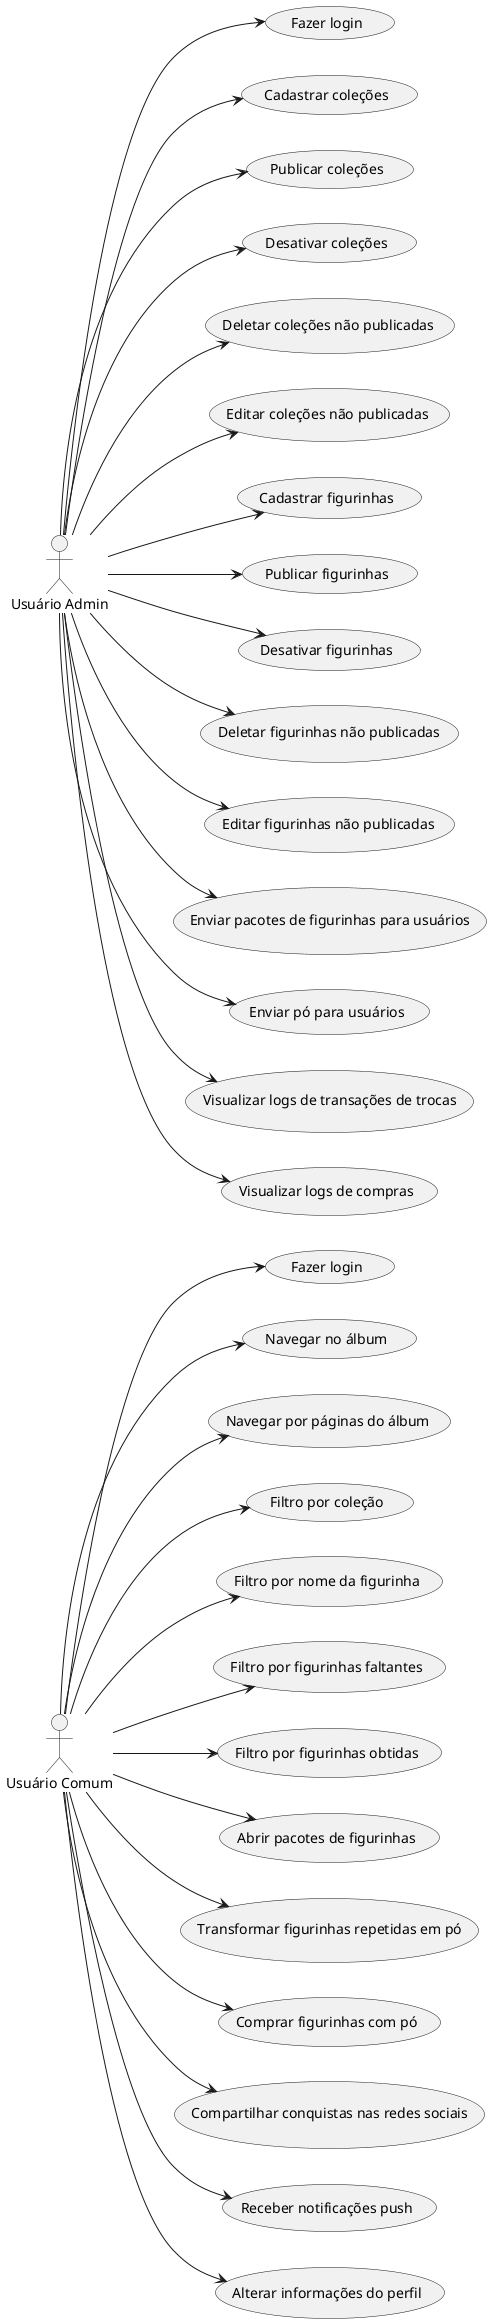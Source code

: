 @startuml Use Case Diagram for "Álbum de Figurinhas Online"
actor "Usuário Comum" as UC
actor "Usuário Admin" as UA

usecase UC01 as "Fazer login"
usecase UC02 as "Navegar no álbum"
usecase UC02_1 as "Navegar por páginas do álbum"
usecase UC02_2 as "Filtro por coleção"
usecase UC02_3 as "Filtro por nome da figurinha"
usecase UC02_4 as "Filtro por figurinhas faltantes"
usecase UC02_5 as "Filtro por figurinhas obtidas"
usecase UC03 as "Abrir pacotes de figurinhas"
usecase UC04 as "Transformar figurinhas repetidas em pó"
usecase UC05 as "Comprar figurinhas com pó"
usecase UC06 as "Compartilhar conquistas nas redes sociais"
usecase UC07 as "Receber notificações push"
usecase UC08 as "Alterar informações do perfil"

usecase UA01 as "Fazer login"
usecase UA02 as "Cadastrar coleções"
usecase UA02_1 as "Publicar coleções"
usecase UA02_2 as "Desativar coleções"
usecase UA02_3 as "Deletar coleções não publicadas"
usecase UA02_4 as "Editar coleções não publicadas"
usecase UA03 as "Cadastrar figurinhas"
usecase UA03_1 as "Publicar figurinhas"
usecase UA03_2 as "Desativar figurinhas"
usecase UA03_3 as "Deletar figurinhas não publicadas"
usecase UA03_4 as "Editar figurinhas não publicadas"
usecase UA04 as "Enviar pacotes de figurinhas para usuários"
usecase UA05 as "Enviar pó para usuários"
usecase UA06 as "Visualizar logs de transações de trocas"
usecase UA07 as "Visualizar logs de compras"

UC --> UC01
UC --> UC02
UC --> UC02_1
UC --> UC02_2
UC --> UC02_3
UC --> UC02_4
UC --> UC02_5
UC --> UC03
UC --> UC04
UC --> UC05
UC --> UC06
UC --> UC07
UC --> UC08

UA --> UA01
UA --> UA02
UA --> UA02_1
UA --> UA02_2
UA --> UA02_3
UA --> UA02_4
UA --> UA03
UA --> UA03_1
UA --> UA03_2
UA --> UA03_3
UA --> UA03_4
UA --> UA04
UA --> UA05
UA --> UA06
UA --> UA07

'Layout Adjustment
left to right direction
skinparam usecase {
  BackgroundColor<<UC>> Yellow
  BorderColor<<UC>> Black
  BackgroundColor<<UA>> LightBlue
  BorderColor<<UA>> Black
}
@enduml